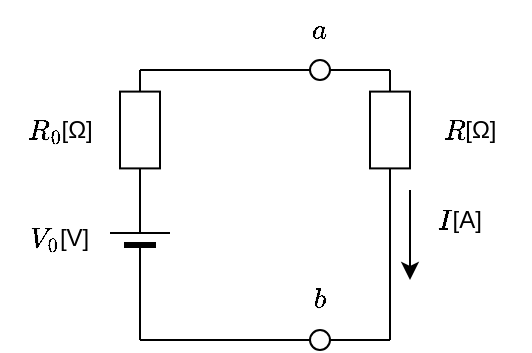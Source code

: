 <mxfile>
    <diagram id="2_aGVtalyKWxCKV5a7H9" name="ページ1">
        <mxGraphModel dx="489" dy="511" grid="1" gridSize="10" guides="1" tooltips="1" connect="1" arrows="1" fold="1" page="1" pageScale="1" pageWidth="827" pageHeight="1169" math="1" shadow="0">
            <root>
                <mxCell id="0"/>
                <mxCell id="1" parent="0"/>
                <mxCell id="3" value="" style="pointerEvents=1;verticalLabelPosition=bottom;shadow=0;dashed=0;align=center;html=1;verticalAlign=top;shape=mxgraph.electrical.resistors.resistor_1;direction=south;" parent="1" vertex="1">
                    <mxGeometry x="150" y="105" width="20" height="60" as="geometry"/>
                </mxCell>
                <mxCell id="5" value="" style="verticalLabelPosition=bottom;shadow=0;dashed=0;align=center;fillColor=strokeColor;html=1;verticalAlign=top;strokeWidth=1;shape=mxgraph.electrical.miscellaneous.monocell_battery;rotation=-90;" parent="1" vertex="1">
                    <mxGeometry x="135" y="174" width="50" height="30" as="geometry"/>
                </mxCell>
                <mxCell id="6" value="" style="endArrow=none;html=1;entryX=0;entryY=0.5;entryDx=0;entryDy=0;entryPerimeter=0;" parent="1" edge="1">
                    <mxGeometry width="50" height="50" relative="1" as="geometry">
                        <mxPoint x="160" y="105" as="sourcePoint"/>
                        <mxPoint x="285" y="105" as="targetPoint"/>
                    </mxGeometry>
                </mxCell>
                <mxCell id="7" value="" style="endArrow=none;html=1;entryX=0;entryY=0.5;entryDx=0;entryDy=0;entryPerimeter=0;" parent="1" edge="1">
                    <mxGeometry width="50" height="50" relative="1" as="geometry">
                        <mxPoint x="160" y="240" as="sourcePoint"/>
                        <mxPoint x="285" y="240" as="targetPoint"/>
                    </mxGeometry>
                </mxCell>
                <mxCell id="8" value="" style="endArrow=none;html=1;entryX=0;entryY=0.5;entryDx=0;entryDy=0;entryPerimeter=0;" parent="1" target="5" edge="1">
                    <mxGeometry width="50" height="50" relative="1" as="geometry">
                        <mxPoint x="160" y="240" as="sourcePoint"/>
                        <mxPoint x="295" y="250" as="targetPoint"/>
                    </mxGeometry>
                </mxCell>
                <mxCell id="9" value="" style="endArrow=none;html=1;entryX=1;entryY=0.5;entryDx=0;entryDy=0;entryPerimeter=0;" parent="1" target="27" edge="1">
                    <mxGeometry width="50" height="50" relative="1" as="geometry">
                        <mxPoint x="285" y="240" as="sourcePoint"/>
                        <mxPoint x="285" y="175" as="targetPoint"/>
                    </mxGeometry>
                </mxCell>
                <mxCell id="10" value="`R_0`[Ω]" style="text;html=1;strokeColor=none;fillColor=none;align=center;verticalAlign=middle;whiteSpace=wrap;rounded=0;" parent="1" vertex="1">
                    <mxGeometry x="90" y="120" width="60" height="30" as="geometry"/>
                </mxCell>
                <mxCell id="11" value="`R`[Ω]" style="text;html=1;strokeColor=none;fillColor=none;align=center;verticalAlign=middle;whiteSpace=wrap;rounded=0;" parent="1" vertex="1">
                    <mxGeometry x="295" y="120" width="60" height="30" as="geometry"/>
                </mxCell>
                <mxCell id="12" value="`V_0`[V]" style="text;html=1;strokeColor=none;fillColor=none;align=center;verticalAlign=middle;whiteSpace=wrap;rounded=0;" parent="1" vertex="1">
                    <mxGeometry x="90" y="174" width="60" height="30" as="geometry"/>
                </mxCell>
                <mxCell id="13" value="" style="endArrow=classic;html=1;" parent="1" edge="1">
                    <mxGeometry width="50" height="50" relative="1" as="geometry">
                        <mxPoint x="295" y="165" as="sourcePoint"/>
                        <mxPoint x="295" y="210" as="targetPoint"/>
                    </mxGeometry>
                </mxCell>
                <mxCell id="14" value="`I`[A]" style="text;html=1;strokeColor=none;fillColor=none;align=center;verticalAlign=middle;whiteSpace=wrap;rounded=0;" parent="1" vertex="1">
                    <mxGeometry x="290" y="165" width="60" height="30" as="geometry"/>
                </mxCell>
                <mxCell id="27" value="" style="pointerEvents=1;verticalLabelPosition=bottom;shadow=0;dashed=0;align=center;html=1;verticalAlign=top;shape=mxgraph.electrical.resistors.resistor_1;direction=south;" vertex="1" parent="1">
                    <mxGeometry x="275" y="105" width="20" height="60" as="geometry"/>
                </mxCell>
                <mxCell id="28" value="" style="ellipse;whiteSpace=wrap;html=1;aspect=fixed;" vertex="1" parent="1">
                    <mxGeometry x="245" y="100" width="10" height="10" as="geometry"/>
                </mxCell>
                <mxCell id="30" value="" style="ellipse;whiteSpace=wrap;html=1;aspect=fixed;" vertex="1" parent="1">
                    <mxGeometry x="245" y="235" width="10" height="10" as="geometry"/>
                </mxCell>
                <mxCell id="31" value="`a`" style="text;html=1;strokeColor=none;fillColor=none;align=center;verticalAlign=middle;whiteSpace=wrap;rounded=0;" vertex="1" parent="1">
                    <mxGeometry x="220" y="70" width="60" height="30" as="geometry"/>
                </mxCell>
                <mxCell id="32" value="`b`" style="text;html=1;strokeColor=none;fillColor=none;align=center;verticalAlign=middle;whiteSpace=wrap;rounded=0;" vertex="1" parent="1">
                    <mxGeometry x="220" y="205" width="60" height="30" as="geometry"/>
                </mxCell>
            </root>
        </mxGraphModel>
    </diagram>
</mxfile>